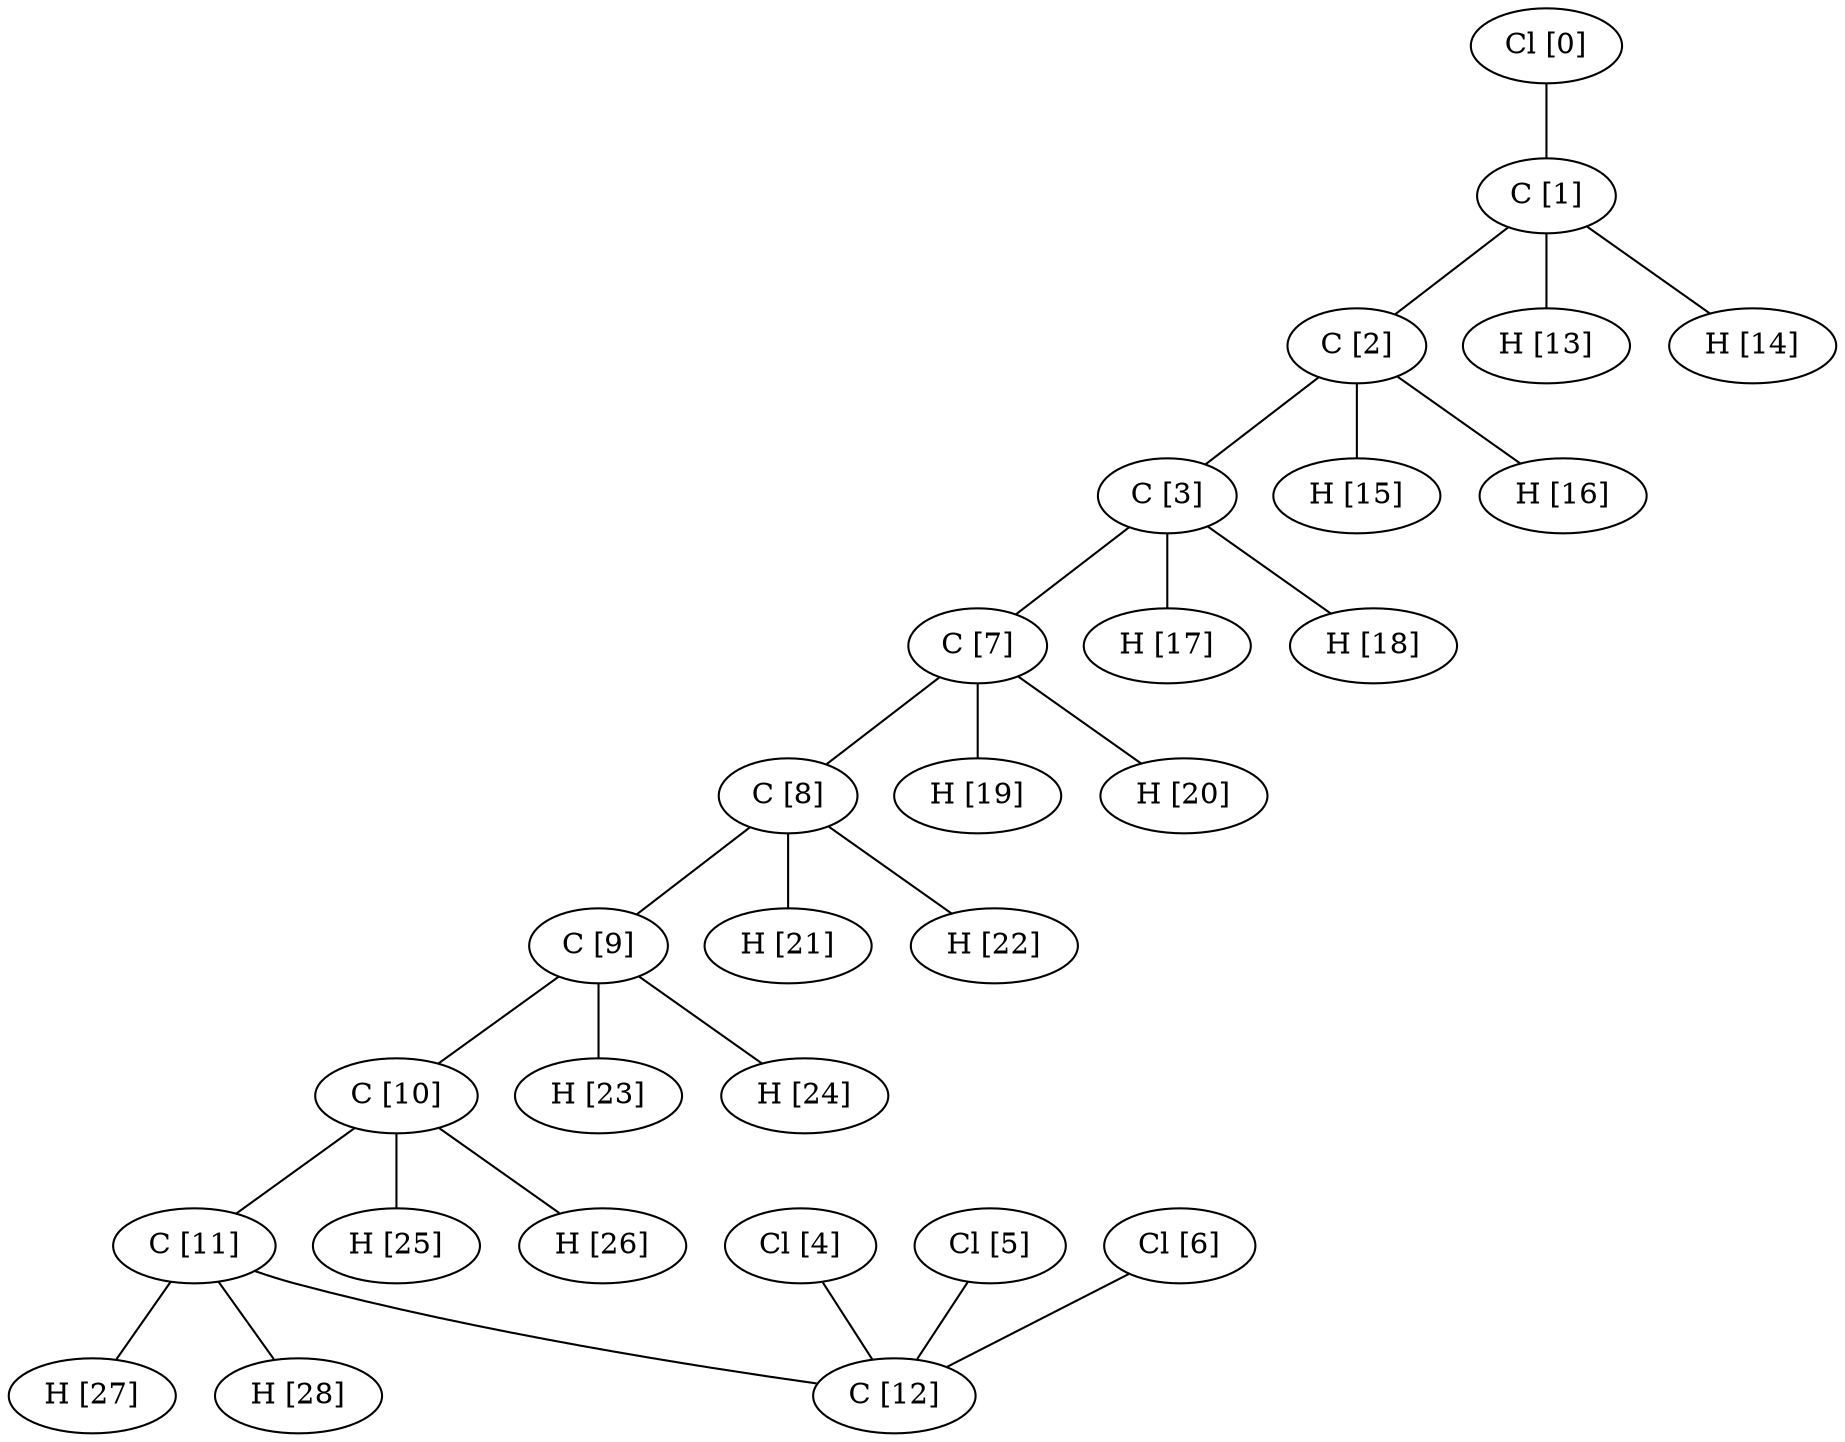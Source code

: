 graph G {
0[label="Cl [0]"];
1[label="C [1]"];
2[label="C [2]"];
3[label="C [3]"];
4[label="Cl [4]"];
5[label="Cl [5]"];
6[label="Cl [6]"];
7[label="C [7]"];
8[label="C [8]"];
9[label="C [9]"];
10[label="C [10]"];
11[label="C [11]"];
12[label="C [12]"];
13[label="H [13]"];
14[label="H [14]"];
15[label="H [15]"];
16[label="H [16]"];
17[label="H [17]"];
18[label="H [18]"];
19[label="H [19]"];
20[label="H [20]"];
21[label="H [21]"];
22[label="H [22]"];
23[label="H [23]"];
24[label="H [24]"];
25[label="H [25]"];
26[label="H [26]"];
27[label="H [27]"];
28[label="H [28]"];
0--1 ;
1--2 ;
1--13 ;
1--14 ;
2--3 ;
2--15 ;
2--16 ;
3--7 ;
3--17 ;
3--18 ;
4--12 ;
5--12 ;
6--12 ;
7--8 ;
7--19 ;
7--20 ;
8--9 ;
8--21 ;
8--22 ;
9--10 ;
9--23 ;
9--24 ;
10--11 ;
10--25 ;
10--26 ;
11--12 ;
11--27 ;
11--28 ;
}
